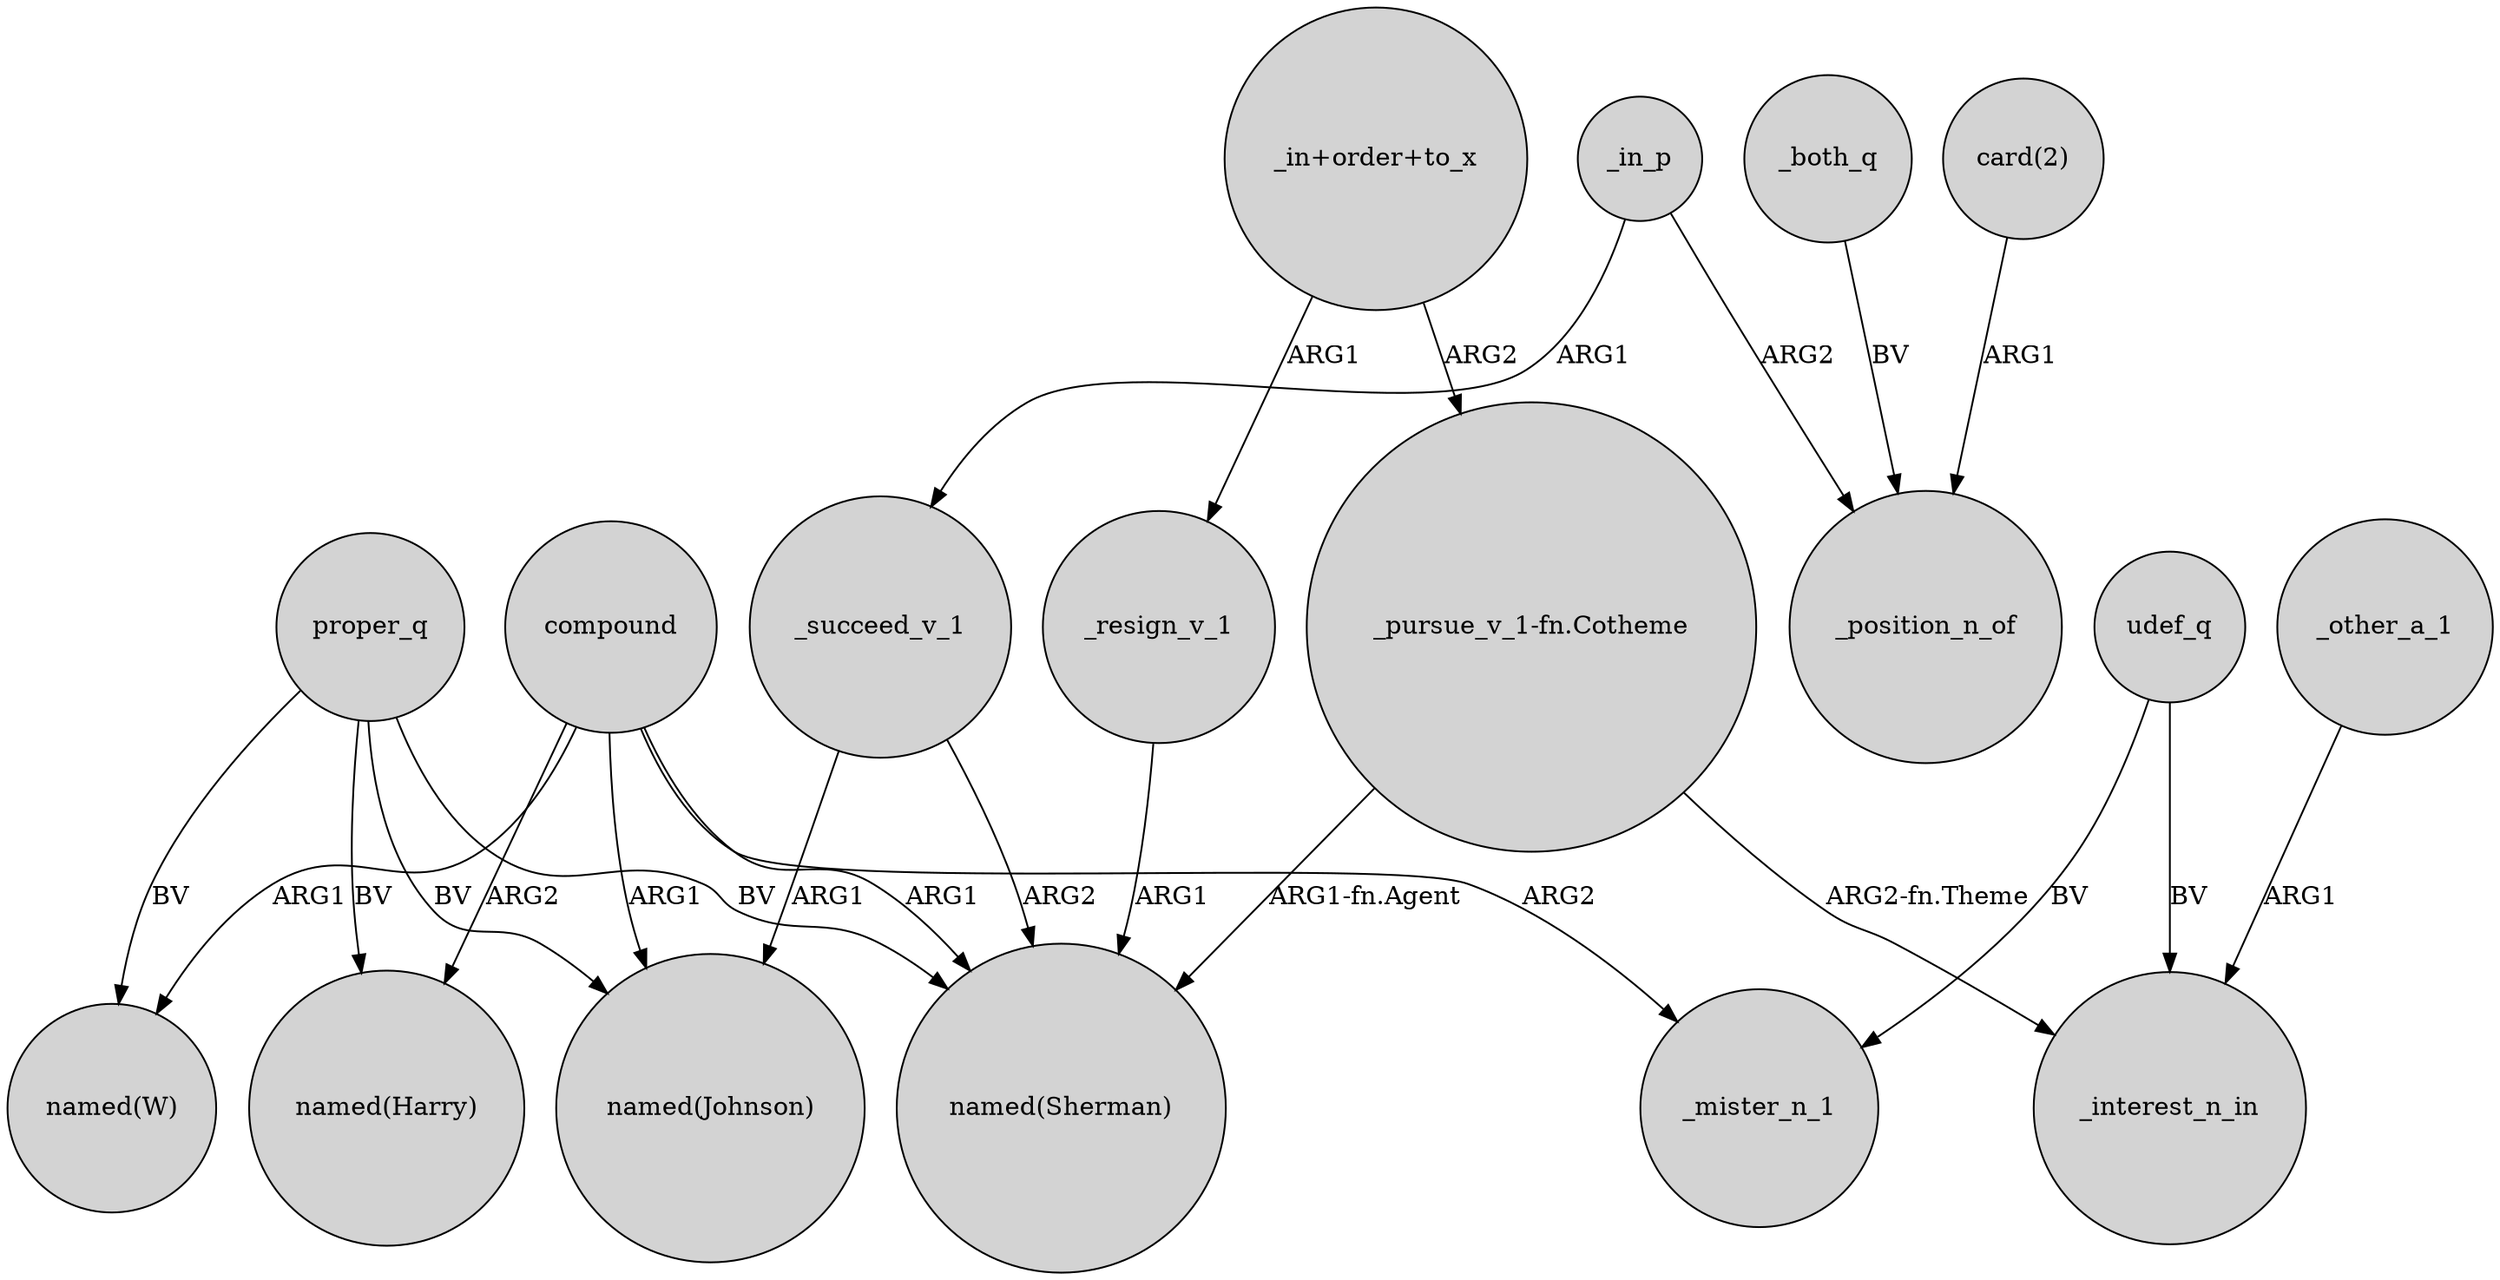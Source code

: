 digraph {
	node [shape=circle style=filled]
	"_in+order+to_x" -> _resign_v_1 [label=ARG1]
	_other_a_1 -> _interest_n_in [label=ARG1]
	compound -> "named(Johnson)" [label=ARG1]
	proper_q -> "named(W)" [label=BV]
	_both_q -> _position_n_of [label=BV]
	"_in+order+to_x" -> "_pursue_v_1-fn.Cotheme" [label=ARG2]
	compound -> _mister_n_1 [label=ARG2]
	udef_q -> _mister_n_1 [label=BV]
	compound -> "named(Sherman)" [label=ARG1]
	udef_q -> _interest_n_in [label=BV]
	_in_p -> _position_n_of [label=ARG2]
	"_pursue_v_1-fn.Cotheme" -> "named(Sherman)" [label="ARG1-fn.Agent"]
	proper_q -> "named(Harry)" [label=BV]
	"card(2)" -> _position_n_of [label=ARG1]
	_succeed_v_1 -> "named(Johnson)" [label=ARG1]
	compound -> "named(W)" [label=ARG1]
	proper_q -> "named(Johnson)" [label=BV]
	proper_q -> "named(Sherman)" [label=BV]
	_in_p -> _succeed_v_1 [label=ARG1]
	"_pursue_v_1-fn.Cotheme" -> _interest_n_in [label="ARG2-fn.Theme"]
	compound -> "named(Harry)" [label=ARG2]
	_resign_v_1 -> "named(Sherman)" [label=ARG1]
	_succeed_v_1 -> "named(Sherman)" [label=ARG2]
}
